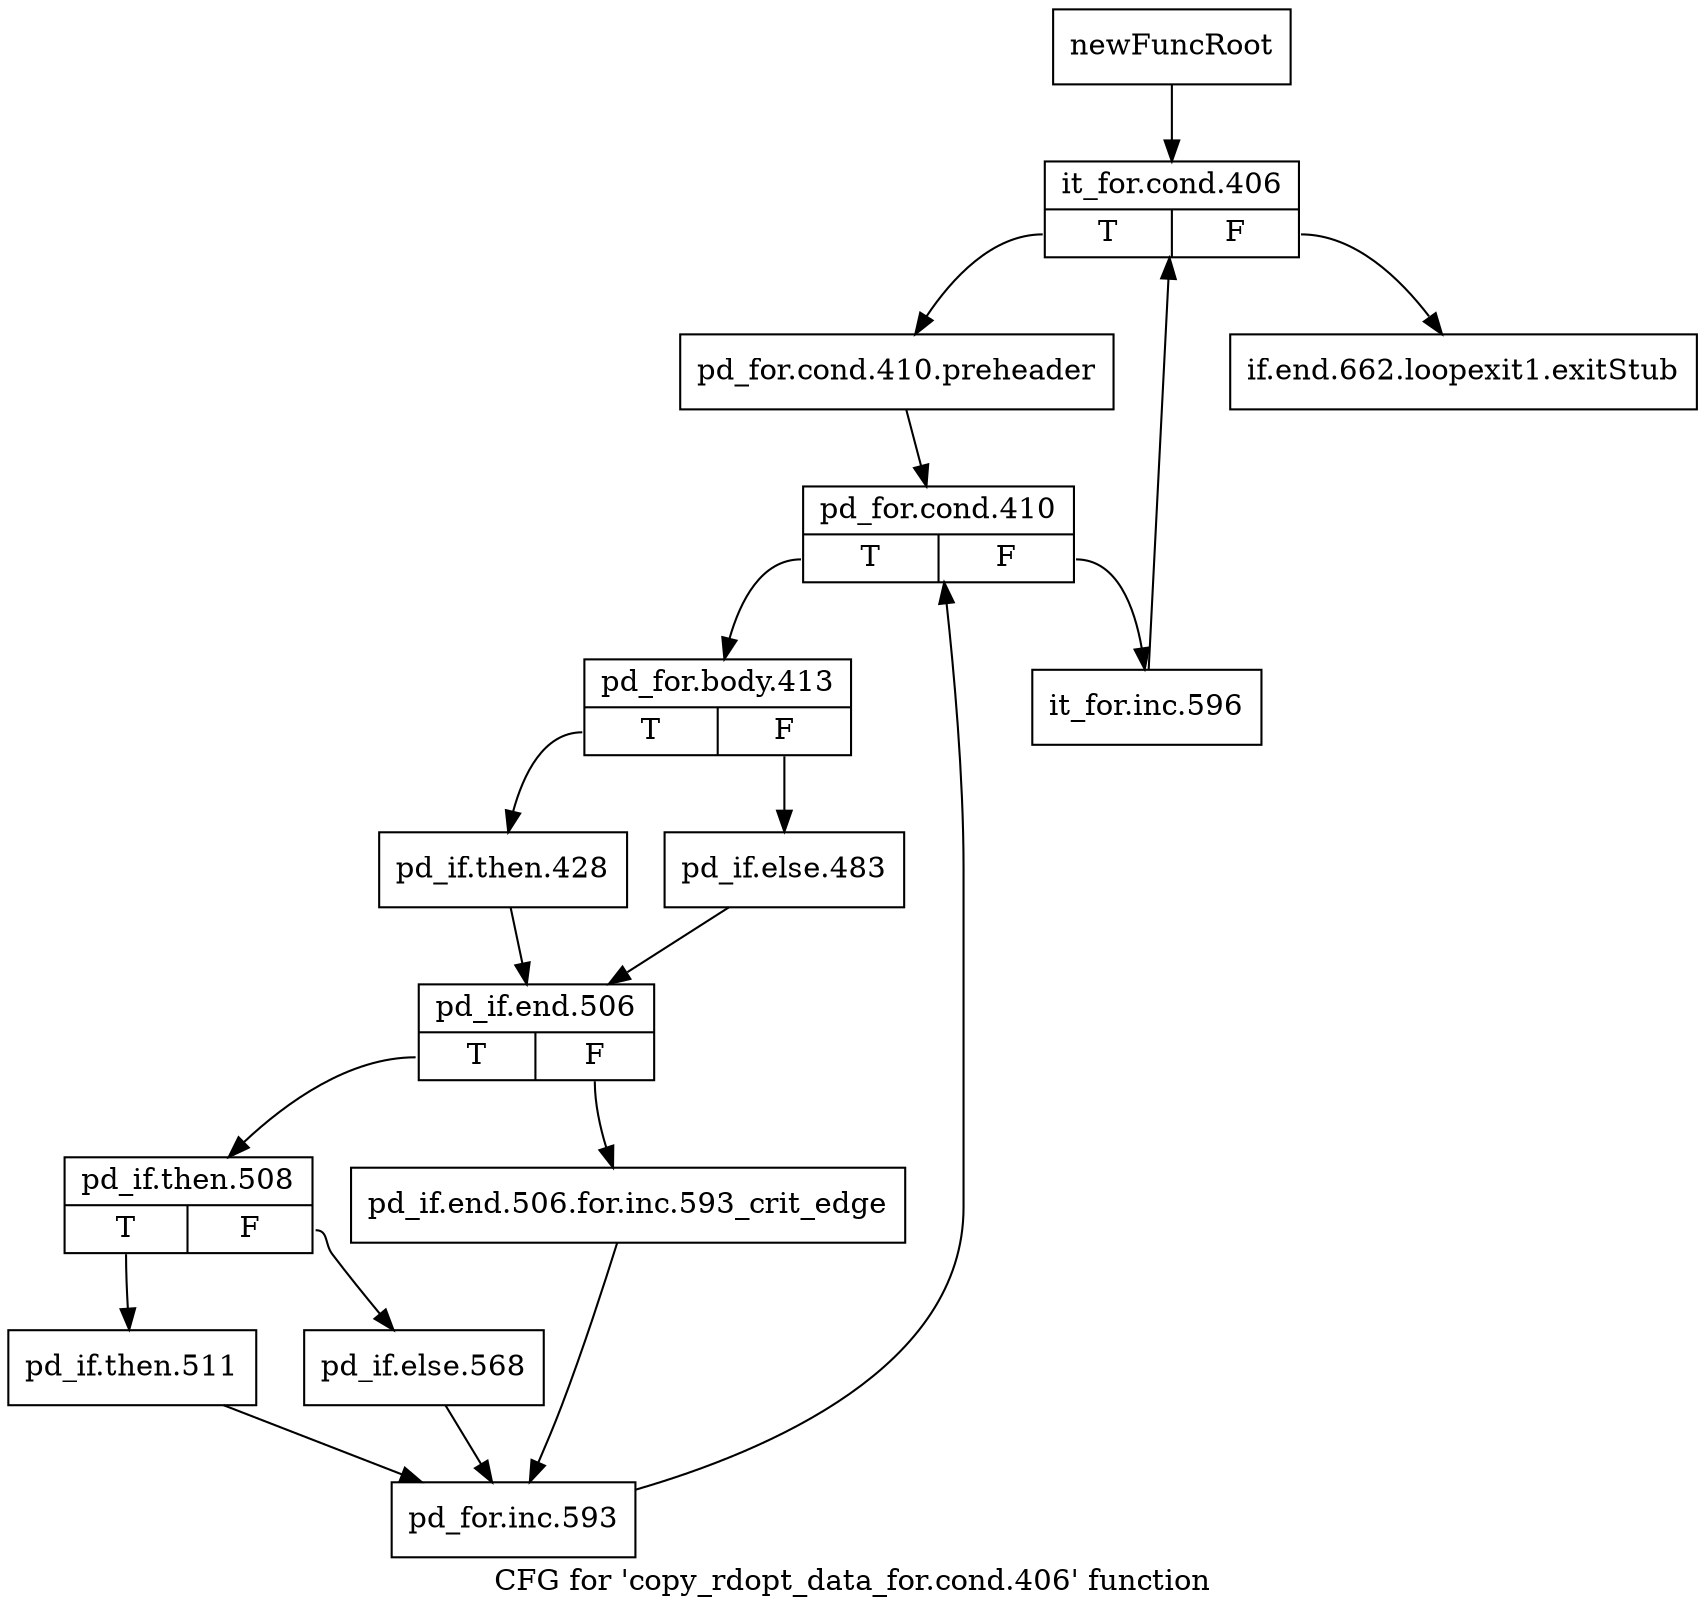 digraph "CFG for 'copy_rdopt_data_for.cond.406' function" {
	label="CFG for 'copy_rdopt_data_for.cond.406' function";

	Node0x24c8490 [shape=record,label="{newFuncRoot}"];
	Node0x24c8490 -> Node0x24c8e60;
	Node0x24c8e10 [shape=record,label="{if.end.662.loopexit1.exitStub}"];
	Node0x24c8e60 [shape=record,label="{it_for.cond.406|{<s0>T|<s1>F}}"];
	Node0x24c8e60:s0 -> Node0x24c8eb0;
	Node0x24c8e60:s1 -> Node0x24c8e10;
	Node0x24c8eb0 [shape=record,label="{pd_for.cond.410.preheader}"];
	Node0x24c8eb0 -> Node0x24c8f00;
	Node0x24c8f00 [shape=record,label="{pd_for.cond.410|{<s0>T|<s1>F}}"];
	Node0x24c8f00:s0 -> Node0x24c8fa0;
	Node0x24c8f00:s1 -> Node0x24c8f50;
	Node0x24c8f50 [shape=record,label="{it_for.inc.596}"];
	Node0x24c8f50 -> Node0x24c8e60;
	Node0x24c8fa0 [shape=record,label="{pd_for.body.413|{<s0>T|<s1>F}}"];
	Node0x24c8fa0:s0 -> Node0x24c9040;
	Node0x24c8fa0:s1 -> Node0x24c8ff0;
	Node0x24c8ff0 [shape=record,label="{pd_if.else.483}"];
	Node0x24c8ff0 -> Node0x24c9090;
	Node0x24c9040 [shape=record,label="{pd_if.then.428}"];
	Node0x24c9040 -> Node0x24c9090;
	Node0x24c9090 [shape=record,label="{pd_if.end.506|{<s0>T|<s1>F}}"];
	Node0x24c9090:s0 -> Node0x24c9130;
	Node0x24c9090:s1 -> Node0x24c90e0;
	Node0x24c90e0 [shape=record,label="{pd_if.end.506.for.inc.593_crit_edge}"];
	Node0x24c90e0 -> Node0x24c9220;
	Node0x24c9130 [shape=record,label="{pd_if.then.508|{<s0>T|<s1>F}}"];
	Node0x24c9130:s0 -> Node0x24c91d0;
	Node0x24c9130:s1 -> Node0x24c9180;
	Node0x24c9180 [shape=record,label="{pd_if.else.568}"];
	Node0x24c9180 -> Node0x24c9220;
	Node0x24c91d0 [shape=record,label="{pd_if.then.511}"];
	Node0x24c91d0 -> Node0x24c9220;
	Node0x24c9220 [shape=record,label="{pd_for.inc.593}"];
	Node0x24c9220 -> Node0x24c8f00;
}
